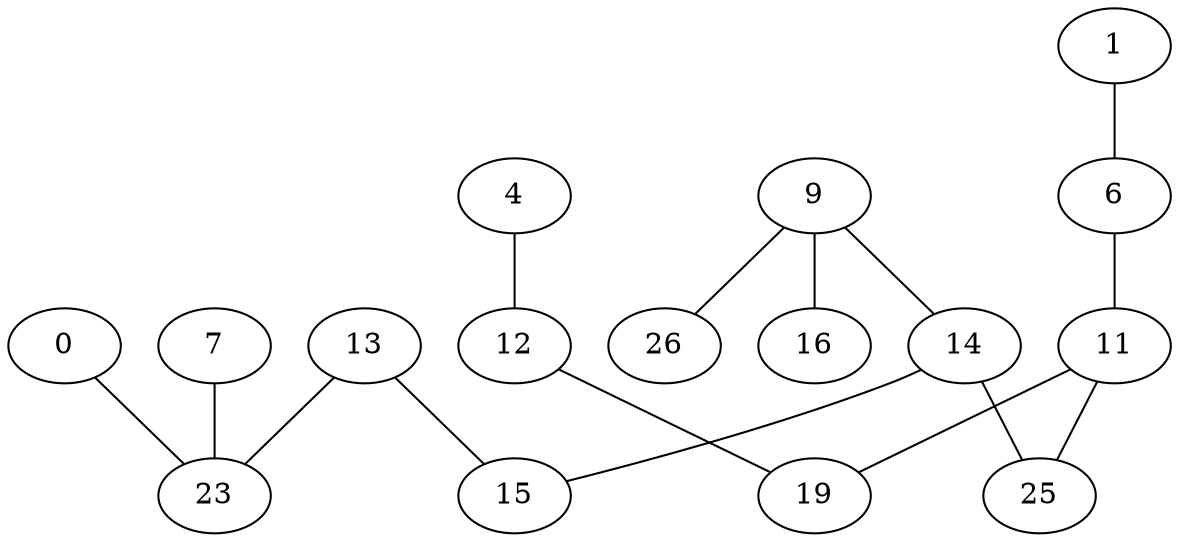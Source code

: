 graph {
  0;
  1;
  4;
  6;
  7;
  9;
  11;
  12;
  13;
  14;
  15;
  16;
  19;
  23;
  25;
  26;
  0 -- 23;
  1 -- 6;
  4 -- 12;
  6 -- 11;
  7 -- 23;
  9 -- 16;
  9 -- 26;
  9 -- 14;
  11 -- 19;
  11 -- 25;
  12 -- 19;
  13 -- 23;
  13 -- 15;
  14 -- 25;
  14 -- 15;
}